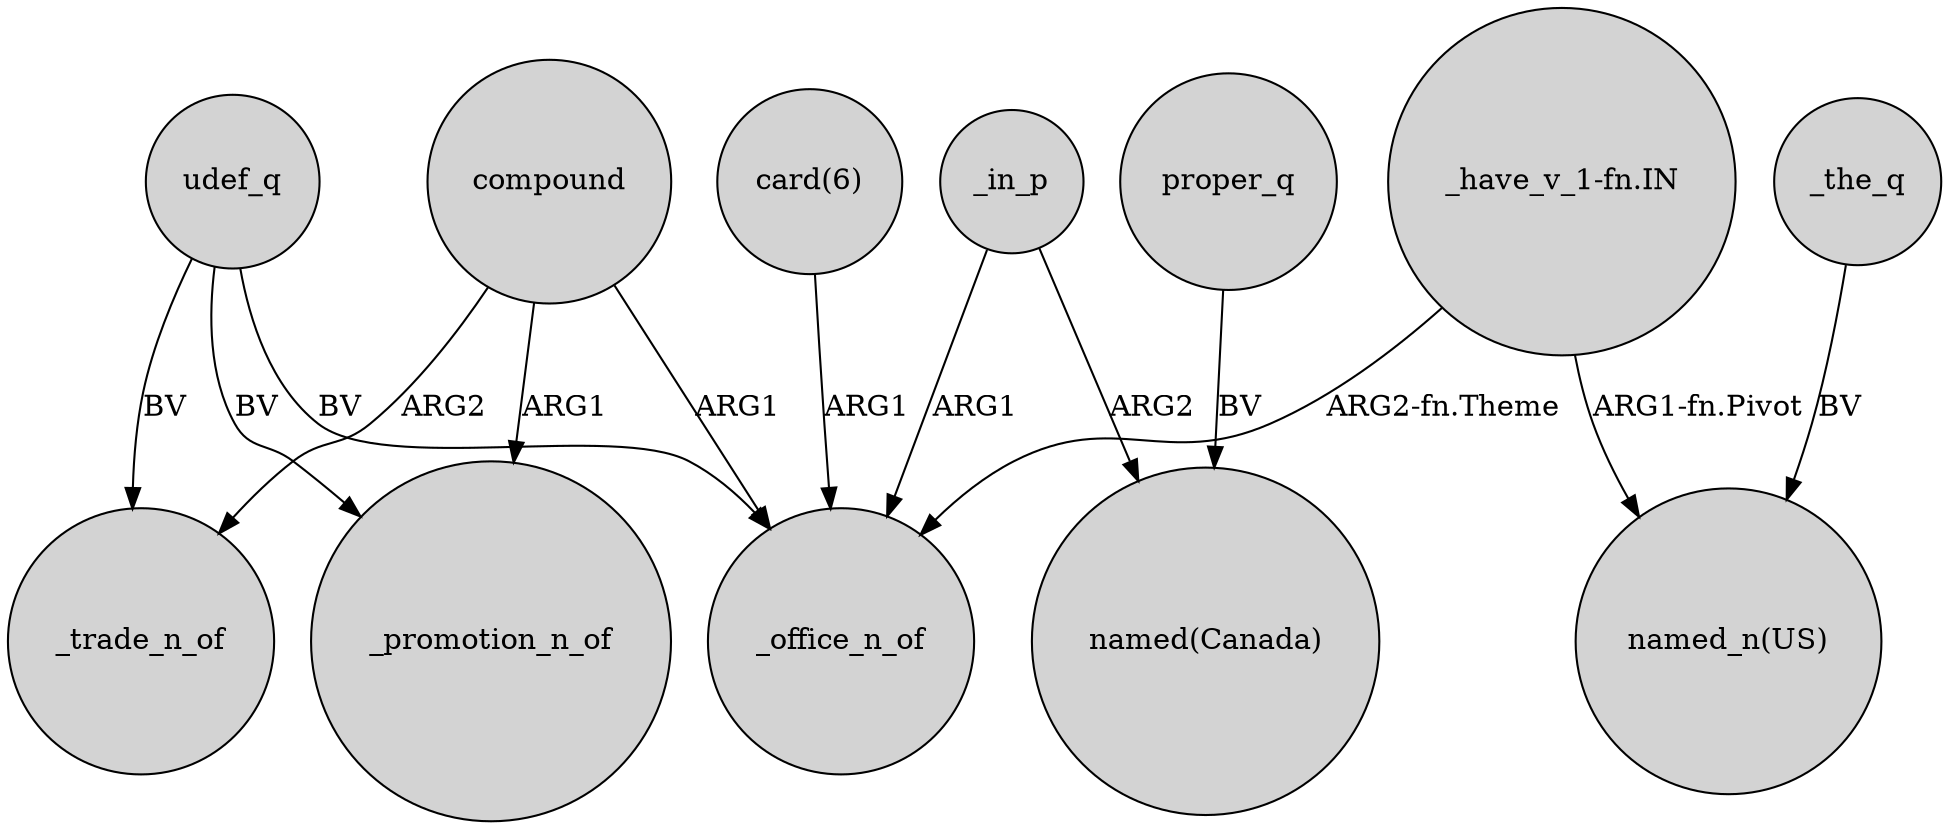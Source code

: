 digraph {
	node [shape=circle style=filled]
	udef_q -> _office_n_of [label=BV]
	udef_q -> _promotion_n_of [label=BV]
	compound -> _office_n_of [label=ARG1]
	udef_q -> _trade_n_of [label=BV]
	"card(6)" -> _office_n_of [label=ARG1]
	_in_p -> _office_n_of [label=ARG1]
	compound -> _promotion_n_of [label=ARG1]
	compound -> _trade_n_of [label=ARG2]
	proper_q -> "named(Canada)" [label=BV]
	_in_p -> "named(Canada)" [label=ARG2]
	"_have_v_1-fn.IN" -> "named_n(US)" [label="ARG1-fn.Pivot"]
	_the_q -> "named_n(US)" [label=BV]
	"_have_v_1-fn.IN" -> _office_n_of [label="ARG2-fn.Theme"]
}
